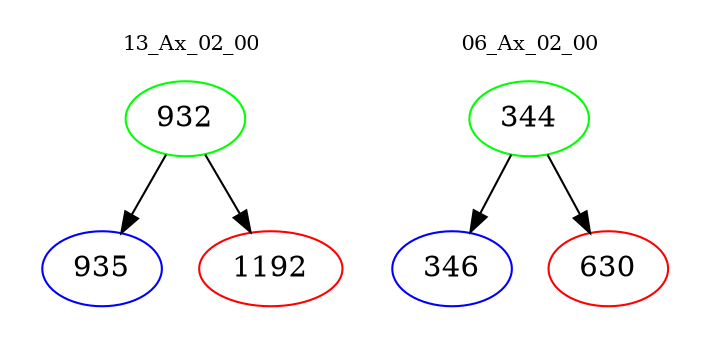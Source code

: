 digraph{
subgraph cluster_0 {
color = white
label = "13_Ax_02_00";
fontsize=10;
T0_932 [label="932", color="green"]
T0_932 -> T0_935 [color="black"]
T0_935 [label="935", color="blue"]
T0_932 -> T0_1192 [color="black"]
T0_1192 [label="1192", color="red"]
}
subgraph cluster_1 {
color = white
label = "06_Ax_02_00";
fontsize=10;
T1_344 [label="344", color="green"]
T1_344 -> T1_346 [color="black"]
T1_346 [label="346", color="blue"]
T1_344 -> T1_630 [color="black"]
T1_630 [label="630", color="red"]
}
}
